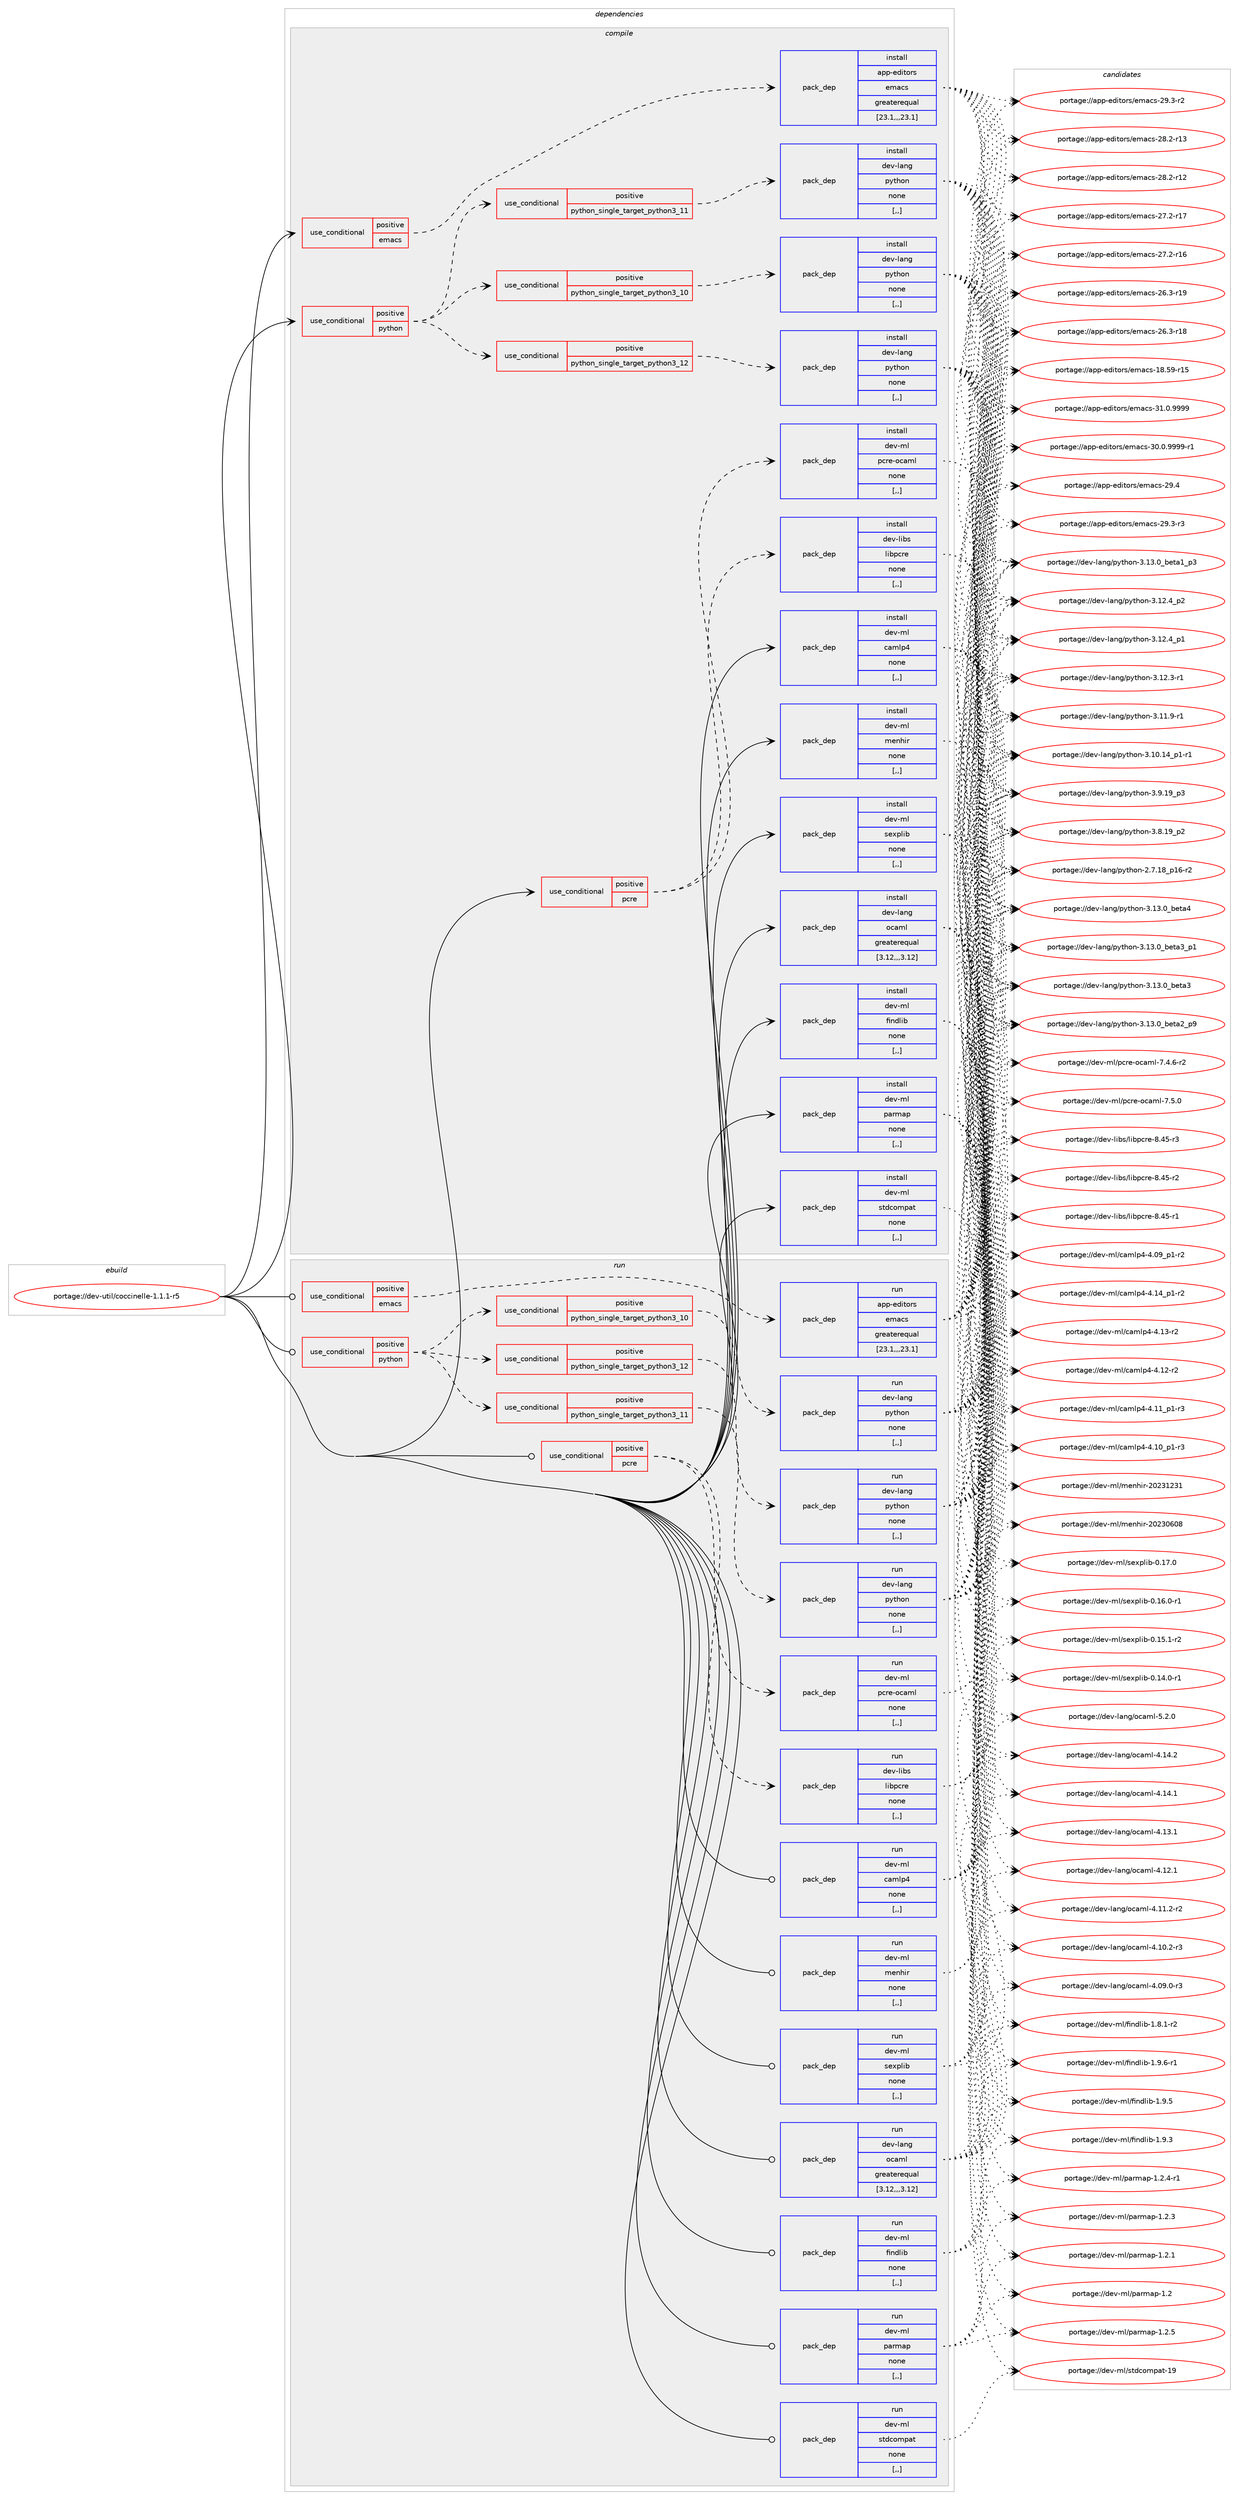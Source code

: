 digraph prolog {

# *************
# Graph options
# *************

newrank=true;
concentrate=true;
compound=true;
graph [rankdir=LR,fontname=Helvetica,fontsize=10,ranksep=1.5];#, ranksep=2.5, nodesep=0.2];
edge  [arrowhead=vee];
node  [fontname=Helvetica,fontsize=10];

# **********
# The ebuild
# **********

subgraph cluster_leftcol {
color=gray;
label=<<i>ebuild</i>>;
id [label="portage://dev-util/coccinelle-1.1.1-r5", color=red, width=4, href="../dev-util/coccinelle-1.1.1-r5.svg"];
}

# ****************
# The dependencies
# ****************

subgraph cluster_midcol {
color=gray;
label=<<i>dependencies</i>>;
subgraph cluster_compile {
fillcolor="#eeeeee";
style=filled;
label=<<i>compile</i>>;
subgraph cond59440 {
dependency211639 [label=<<TABLE BORDER="0" CELLBORDER="1" CELLSPACING="0" CELLPADDING="4"><TR><TD ROWSPAN="3" CELLPADDING="10">use_conditional</TD></TR><TR><TD>positive</TD></TR><TR><TD>emacs</TD></TR></TABLE>>, shape=none, color=red];
subgraph pack150800 {
dependency211640 [label=<<TABLE BORDER="0" CELLBORDER="1" CELLSPACING="0" CELLPADDING="4" WIDTH="220"><TR><TD ROWSPAN="6" CELLPADDING="30">pack_dep</TD></TR><TR><TD WIDTH="110">install</TD></TR><TR><TD>app-editors</TD></TR><TR><TD>emacs</TD></TR><TR><TD>greaterequal</TD></TR><TR><TD>[23.1,,,23.1]</TD></TR></TABLE>>, shape=none, color=blue];
}
dependency211639:e -> dependency211640:w [weight=20,style="dashed",arrowhead="vee"];
}
id:e -> dependency211639:w [weight=20,style="solid",arrowhead="vee"];
subgraph cond59441 {
dependency211641 [label=<<TABLE BORDER="0" CELLBORDER="1" CELLSPACING="0" CELLPADDING="4"><TR><TD ROWSPAN="3" CELLPADDING="10">use_conditional</TD></TR><TR><TD>positive</TD></TR><TR><TD>pcre</TD></TR></TABLE>>, shape=none, color=red];
subgraph pack150801 {
dependency211642 [label=<<TABLE BORDER="0" CELLBORDER="1" CELLSPACING="0" CELLPADDING="4" WIDTH="220"><TR><TD ROWSPAN="6" CELLPADDING="30">pack_dep</TD></TR><TR><TD WIDTH="110">install</TD></TR><TR><TD>dev-libs</TD></TR><TR><TD>libpcre</TD></TR><TR><TD>none</TD></TR><TR><TD>[,,]</TD></TR></TABLE>>, shape=none, color=blue];
}
dependency211641:e -> dependency211642:w [weight=20,style="dashed",arrowhead="vee"];
subgraph pack150802 {
dependency211643 [label=<<TABLE BORDER="0" CELLBORDER="1" CELLSPACING="0" CELLPADDING="4" WIDTH="220"><TR><TD ROWSPAN="6" CELLPADDING="30">pack_dep</TD></TR><TR><TD WIDTH="110">install</TD></TR><TR><TD>dev-ml</TD></TR><TR><TD>pcre-ocaml</TD></TR><TR><TD>none</TD></TR><TR><TD>[,,]</TD></TR></TABLE>>, shape=none, color=blue];
}
dependency211641:e -> dependency211643:w [weight=20,style="dashed",arrowhead="vee"];
}
id:e -> dependency211641:w [weight=20,style="solid",arrowhead="vee"];
subgraph cond59442 {
dependency211644 [label=<<TABLE BORDER="0" CELLBORDER="1" CELLSPACING="0" CELLPADDING="4"><TR><TD ROWSPAN="3" CELLPADDING="10">use_conditional</TD></TR><TR><TD>positive</TD></TR><TR><TD>python</TD></TR></TABLE>>, shape=none, color=red];
subgraph cond59443 {
dependency211645 [label=<<TABLE BORDER="0" CELLBORDER="1" CELLSPACING="0" CELLPADDING="4"><TR><TD ROWSPAN="3" CELLPADDING="10">use_conditional</TD></TR><TR><TD>positive</TD></TR><TR><TD>python_single_target_python3_10</TD></TR></TABLE>>, shape=none, color=red];
subgraph pack150803 {
dependency211646 [label=<<TABLE BORDER="0" CELLBORDER="1" CELLSPACING="0" CELLPADDING="4" WIDTH="220"><TR><TD ROWSPAN="6" CELLPADDING="30">pack_dep</TD></TR><TR><TD WIDTH="110">install</TD></TR><TR><TD>dev-lang</TD></TR><TR><TD>python</TD></TR><TR><TD>none</TD></TR><TR><TD>[,,]</TD></TR></TABLE>>, shape=none, color=blue];
}
dependency211645:e -> dependency211646:w [weight=20,style="dashed",arrowhead="vee"];
}
dependency211644:e -> dependency211645:w [weight=20,style="dashed",arrowhead="vee"];
subgraph cond59444 {
dependency211647 [label=<<TABLE BORDER="0" CELLBORDER="1" CELLSPACING="0" CELLPADDING="4"><TR><TD ROWSPAN="3" CELLPADDING="10">use_conditional</TD></TR><TR><TD>positive</TD></TR><TR><TD>python_single_target_python3_11</TD></TR></TABLE>>, shape=none, color=red];
subgraph pack150804 {
dependency211648 [label=<<TABLE BORDER="0" CELLBORDER="1" CELLSPACING="0" CELLPADDING="4" WIDTH="220"><TR><TD ROWSPAN="6" CELLPADDING="30">pack_dep</TD></TR><TR><TD WIDTH="110">install</TD></TR><TR><TD>dev-lang</TD></TR><TR><TD>python</TD></TR><TR><TD>none</TD></TR><TR><TD>[,,]</TD></TR></TABLE>>, shape=none, color=blue];
}
dependency211647:e -> dependency211648:w [weight=20,style="dashed",arrowhead="vee"];
}
dependency211644:e -> dependency211647:w [weight=20,style="dashed",arrowhead="vee"];
subgraph cond59445 {
dependency211649 [label=<<TABLE BORDER="0" CELLBORDER="1" CELLSPACING="0" CELLPADDING="4"><TR><TD ROWSPAN="3" CELLPADDING="10">use_conditional</TD></TR><TR><TD>positive</TD></TR><TR><TD>python_single_target_python3_12</TD></TR></TABLE>>, shape=none, color=red];
subgraph pack150805 {
dependency211650 [label=<<TABLE BORDER="0" CELLBORDER="1" CELLSPACING="0" CELLPADDING="4" WIDTH="220"><TR><TD ROWSPAN="6" CELLPADDING="30">pack_dep</TD></TR><TR><TD WIDTH="110">install</TD></TR><TR><TD>dev-lang</TD></TR><TR><TD>python</TD></TR><TR><TD>none</TD></TR><TR><TD>[,,]</TD></TR></TABLE>>, shape=none, color=blue];
}
dependency211649:e -> dependency211650:w [weight=20,style="dashed",arrowhead="vee"];
}
dependency211644:e -> dependency211649:w [weight=20,style="dashed",arrowhead="vee"];
}
id:e -> dependency211644:w [weight=20,style="solid",arrowhead="vee"];
subgraph pack150806 {
dependency211651 [label=<<TABLE BORDER="0" CELLBORDER="1" CELLSPACING="0" CELLPADDING="4" WIDTH="220"><TR><TD ROWSPAN="6" CELLPADDING="30">pack_dep</TD></TR><TR><TD WIDTH="110">install</TD></TR><TR><TD>dev-lang</TD></TR><TR><TD>ocaml</TD></TR><TR><TD>greaterequal</TD></TR><TR><TD>[3.12,,,3.12]</TD></TR></TABLE>>, shape=none, color=blue];
}
id:e -> dependency211651:w [weight=20,style="solid",arrowhead="vee"];
subgraph pack150807 {
dependency211652 [label=<<TABLE BORDER="0" CELLBORDER="1" CELLSPACING="0" CELLPADDING="4" WIDTH="220"><TR><TD ROWSPAN="6" CELLPADDING="30">pack_dep</TD></TR><TR><TD WIDTH="110">install</TD></TR><TR><TD>dev-ml</TD></TR><TR><TD>camlp4</TD></TR><TR><TD>none</TD></TR><TR><TD>[,,]</TD></TR></TABLE>>, shape=none, color=blue];
}
id:e -> dependency211652:w [weight=20,style="solid",arrowhead="vee"];
subgraph pack150808 {
dependency211653 [label=<<TABLE BORDER="0" CELLBORDER="1" CELLSPACING="0" CELLPADDING="4" WIDTH="220"><TR><TD ROWSPAN="6" CELLPADDING="30">pack_dep</TD></TR><TR><TD WIDTH="110">install</TD></TR><TR><TD>dev-ml</TD></TR><TR><TD>findlib</TD></TR><TR><TD>none</TD></TR><TR><TD>[,,]</TD></TR></TABLE>>, shape=none, color=blue];
}
id:e -> dependency211653:w [weight=20,style="solid",arrowhead="vee"];
subgraph pack150809 {
dependency211654 [label=<<TABLE BORDER="0" CELLBORDER="1" CELLSPACING="0" CELLPADDING="4" WIDTH="220"><TR><TD ROWSPAN="6" CELLPADDING="30">pack_dep</TD></TR><TR><TD WIDTH="110">install</TD></TR><TR><TD>dev-ml</TD></TR><TR><TD>menhir</TD></TR><TR><TD>none</TD></TR><TR><TD>[,,]</TD></TR></TABLE>>, shape=none, color=blue];
}
id:e -> dependency211654:w [weight=20,style="solid",arrowhead="vee"];
subgraph pack150810 {
dependency211655 [label=<<TABLE BORDER="0" CELLBORDER="1" CELLSPACING="0" CELLPADDING="4" WIDTH="220"><TR><TD ROWSPAN="6" CELLPADDING="30">pack_dep</TD></TR><TR><TD WIDTH="110">install</TD></TR><TR><TD>dev-ml</TD></TR><TR><TD>parmap</TD></TR><TR><TD>none</TD></TR><TR><TD>[,,]</TD></TR></TABLE>>, shape=none, color=blue];
}
id:e -> dependency211655:w [weight=20,style="solid",arrowhead="vee"];
subgraph pack150811 {
dependency211656 [label=<<TABLE BORDER="0" CELLBORDER="1" CELLSPACING="0" CELLPADDING="4" WIDTH="220"><TR><TD ROWSPAN="6" CELLPADDING="30">pack_dep</TD></TR><TR><TD WIDTH="110">install</TD></TR><TR><TD>dev-ml</TD></TR><TR><TD>sexplib</TD></TR><TR><TD>none</TD></TR><TR><TD>[,,]</TD></TR></TABLE>>, shape=none, color=blue];
}
id:e -> dependency211656:w [weight=20,style="solid",arrowhead="vee"];
subgraph pack150812 {
dependency211657 [label=<<TABLE BORDER="0" CELLBORDER="1" CELLSPACING="0" CELLPADDING="4" WIDTH="220"><TR><TD ROWSPAN="6" CELLPADDING="30">pack_dep</TD></TR><TR><TD WIDTH="110">install</TD></TR><TR><TD>dev-ml</TD></TR><TR><TD>stdcompat</TD></TR><TR><TD>none</TD></TR><TR><TD>[,,]</TD></TR></TABLE>>, shape=none, color=blue];
}
id:e -> dependency211657:w [weight=20,style="solid",arrowhead="vee"];
}
subgraph cluster_compileandrun {
fillcolor="#eeeeee";
style=filled;
label=<<i>compile and run</i>>;
}
subgraph cluster_run {
fillcolor="#eeeeee";
style=filled;
label=<<i>run</i>>;
subgraph cond59446 {
dependency211658 [label=<<TABLE BORDER="0" CELLBORDER="1" CELLSPACING="0" CELLPADDING="4"><TR><TD ROWSPAN="3" CELLPADDING="10">use_conditional</TD></TR><TR><TD>positive</TD></TR><TR><TD>emacs</TD></TR></TABLE>>, shape=none, color=red];
subgraph pack150813 {
dependency211659 [label=<<TABLE BORDER="0" CELLBORDER="1" CELLSPACING="0" CELLPADDING="4" WIDTH="220"><TR><TD ROWSPAN="6" CELLPADDING="30">pack_dep</TD></TR><TR><TD WIDTH="110">run</TD></TR><TR><TD>app-editors</TD></TR><TR><TD>emacs</TD></TR><TR><TD>greaterequal</TD></TR><TR><TD>[23.1,,,23.1]</TD></TR></TABLE>>, shape=none, color=blue];
}
dependency211658:e -> dependency211659:w [weight=20,style="dashed",arrowhead="vee"];
}
id:e -> dependency211658:w [weight=20,style="solid",arrowhead="odot"];
subgraph cond59447 {
dependency211660 [label=<<TABLE BORDER="0" CELLBORDER="1" CELLSPACING="0" CELLPADDING="4"><TR><TD ROWSPAN="3" CELLPADDING="10">use_conditional</TD></TR><TR><TD>positive</TD></TR><TR><TD>pcre</TD></TR></TABLE>>, shape=none, color=red];
subgraph pack150814 {
dependency211661 [label=<<TABLE BORDER="0" CELLBORDER="1" CELLSPACING="0" CELLPADDING="4" WIDTH="220"><TR><TD ROWSPAN="6" CELLPADDING="30">pack_dep</TD></TR><TR><TD WIDTH="110">run</TD></TR><TR><TD>dev-libs</TD></TR><TR><TD>libpcre</TD></TR><TR><TD>none</TD></TR><TR><TD>[,,]</TD></TR></TABLE>>, shape=none, color=blue];
}
dependency211660:e -> dependency211661:w [weight=20,style="dashed",arrowhead="vee"];
subgraph pack150815 {
dependency211662 [label=<<TABLE BORDER="0" CELLBORDER="1" CELLSPACING="0" CELLPADDING="4" WIDTH="220"><TR><TD ROWSPAN="6" CELLPADDING="30">pack_dep</TD></TR><TR><TD WIDTH="110">run</TD></TR><TR><TD>dev-ml</TD></TR><TR><TD>pcre-ocaml</TD></TR><TR><TD>none</TD></TR><TR><TD>[,,]</TD></TR></TABLE>>, shape=none, color=blue];
}
dependency211660:e -> dependency211662:w [weight=20,style="dashed",arrowhead="vee"];
}
id:e -> dependency211660:w [weight=20,style="solid",arrowhead="odot"];
subgraph cond59448 {
dependency211663 [label=<<TABLE BORDER="0" CELLBORDER="1" CELLSPACING="0" CELLPADDING="4"><TR><TD ROWSPAN="3" CELLPADDING="10">use_conditional</TD></TR><TR><TD>positive</TD></TR><TR><TD>python</TD></TR></TABLE>>, shape=none, color=red];
subgraph cond59449 {
dependency211664 [label=<<TABLE BORDER="0" CELLBORDER="1" CELLSPACING="0" CELLPADDING="4"><TR><TD ROWSPAN="3" CELLPADDING="10">use_conditional</TD></TR><TR><TD>positive</TD></TR><TR><TD>python_single_target_python3_10</TD></TR></TABLE>>, shape=none, color=red];
subgraph pack150816 {
dependency211665 [label=<<TABLE BORDER="0" CELLBORDER="1" CELLSPACING="0" CELLPADDING="4" WIDTH="220"><TR><TD ROWSPAN="6" CELLPADDING="30">pack_dep</TD></TR><TR><TD WIDTH="110">run</TD></TR><TR><TD>dev-lang</TD></TR><TR><TD>python</TD></TR><TR><TD>none</TD></TR><TR><TD>[,,]</TD></TR></TABLE>>, shape=none, color=blue];
}
dependency211664:e -> dependency211665:w [weight=20,style="dashed",arrowhead="vee"];
}
dependency211663:e -> dependency211664:w [weight=20,style="dashed",arrowhead="vee"];
subgraph cond59450 {
dependency211666 [label=<<TABLE BORDER="0" CELLBORDER="1" CELLSPACING="0" CELLPADDING="4"><TR><TD ROWSPAN="3" CELLPADDING="10">use_conditional</TD></TR><TR><TD>positive</TD></TR><TR><TD>python_single_target_python3_11</TD></TR></TABLE>>, shape=none, color=red];
subgraph pack150817 {
dependency211667 [label=<<TABLE BORDER="0" CELLBORDER="1" CELLSPACING="0" CELLPADDING="4" WIDTH="220"><TR><TD ROWSPAN="6" CELLPADDING="30">pack_dep</TD></TR><TR><TD WIDTH="110">run</TD></TR><TR><TD>dev-lang</TD></TR><TR><TD>python</TD></TR><TR><TD>none</TD></TR><TR><TD>[,,]</TD></TR></TABLE>>, shape=none, color=blue];
}
dependency211666:e -> dependency211667:w [weight=20,style="dashed",arrowhead="vee"];
}
dependency211663:e -> dependency211666:w [weight=20,style="dashed",arrowhead="vee"];
subgraph cond59451 {
dependency211668 [label=<<TABLE BORDER="0" CELLBORDER="1" CELLSPACING="0" CELLPADDING="4"><TR><TD ROWSPAN="3" CELLPADDING="10">use_conditional</TD></TR><TR><TD>positive</TD></TR><TR><TD>python_single_target_python3_12</TD></TR></TABLE>>, shape=none, color=red];
subgraph pack150818 {
dependency211669 [label=<<TABLE BORDER="0" CELLBORDER="1" CELLSPACING="0" CELLPADDING="4" WIDTH="220"><TR><TD ROWSPAN="6" CELLPADDING="30">pack_dep</TD></TR><TR><TD WIDTH="110">run</TD></TR><TR><TD>dev-lang</TD></TR><TR><TD>python</TD></TR><TR><TD>none</TD></TR><TR><TD>[,,]</TD></TR></TABLE>>, shape=none, color=blue];
}
dependency211668:e -> dependency211669:w [weight=20,style="dashed",arrowhead="vee"];
}
dependency211663:e -> dependency211668:w [weight=20,style="dashed",arrowhead="vee"];
}
id:e -> dependency211663:w [weight=20,style="solid",arrowhead="odot"];
subgraph pack150819 {
dependency211670 [label=<<TABLE BORDER="0" CELLBORDER="1" CELLSPACING="0" CELLPADDING="4" WIDTH="220"><TR><TD ROWSPAN="6" CELLPADDING="30">pack_dep</TD></TR><TR><TD WIDTH="110">run</TD></TR><TR><TD>dev-lang</TD></TR><TR><TD>ocaml</TD></TR><TR><TD>greaterequal</TD></TR><TR><TD>[3.12,,,3.12]</TD></TR></TABLE>>, shape=none, color=blue];
}
id:e -> dependency211670:w [weight=20,style="solid",arrowhead="odot"];
subgraph pack150820 {
dependency211671 [label=<<TABLE BORDER="0" CELLBORDER="1" CELLSPACING="0" CELLPADDING="4" WIDTH="220"><TR><TD ROWSPAN="6" CELLPADDING="30">pack_dep</TD></TR><TR><TD WIDTH="110">run</TD></TR><TR><TD>dev-ml</TD></TR><TR><TD>camlp4</TD></TR><TR><TD>none</TD></TR><TR><TD>[,,]</TD></TR></TABLE>>, shape=none, color=blue];
}
id:e -> dependency211671:w [weight=20,style="solid",arrowhead="odot"];
subgraph pack150821 {
dependency211672 [label=<<TABLE BORDER="0" CELLBORDER="1" CELLSPACING="0" CELLPADDING="4" WIDTH="220"><TR><TD ROWSPAN="6" CELLPADDING="30">pack_dep</TD></TR><TR><TD WIDTH="110">run</TD></TR><TR><TD>dev-ml</TD></TR><TR><TD>findlib</TD></TR><TR><TD>none</TD></TR><TR><TD>[,,]</TD></TR></TABLE>>, shape=none, color=blue];
}
id:e -> dependency211672:w [weight=20,style="solid",arrowhead="odot"];
subgraph pack150822 {
dependency211673 [label=<<TABLE BORDER="0" CELLBORDER="1" CELLSPACING="0" CELLPADDING="4" WIDTH="220"><TR><TD ROWSPAN="6" CELLPADDING="30">pack_dep</TD></TR><TR><TD WIDTH="110">run</TD></TR><TR><TD>dev-ml</TD></TR><TR><TD>menhir</TD></TR><TR><TD>none</TD></TR><TR><TD>[,,]</TD></TR></TABLE>>, shape=none, color=blue];
}
id:e -> dependency211673:w [weight=20,style="solid",arrowhead="odot"];
subgraph pack150823 {
dependency211674 [label=<<TABLE BORDER="0" CELLBORDER="1" CELLSPACING="0" CELLPADDING="4" WIDTH="220"><TR><TD ROWSPAN="6" CELLPADDING="30">pack_dep</TD></TR><TR><TD WIDTH="110">run</TD></TR><TR><TD>dev-ml</TD></TR><TR><TD>parmap</TD></TR><TR><TD>none</TD></TR><TR><TD>[,,]</TD></TR></TABLE>>, shape=none, color=blue];
}
id:e -> dependency211674:w [weight=20,style="solid",arrowhead="odot"];
subgraph pack150824 {
dependency211675 [label=<<TABLE BORDER="0" CELLBORDER="1" CELLSPACING="0" CELLPADDING="4" WIDTH="220"><TR><TD ROWSPAN="6" CELLPADDING="30">pack_dep</TD></TR><TR><TD WIDTH="110">run</TD></TR><TR><TD>dev-ml</TD></TR><TR><TD>sexplib</TD></TR><TR><TD>none</TD></TR><TR><TD>[,,]</TD></TR></TABLE>>, shape=none, color=blue];
}
id:e -> dependency211675:w [weight=20,style="solid",arrowhead="odot"];
subgraph pack150825 {
dependency211676 [label=<<TABLE BORDER="0" CELLBORDER="1" CELLSPACING="0" CELLPADDING="4" WIDTH="220"><TR><TD ROWSPAN="6" CELLPADDING="30">pack_dep</TD></TR><TR><TD WIDTH="110">run</TD></TR><TR><TD>dev-ml</TD></TR><TR><TD>stdcompat</TD></TR><TR><TD>none</TD></TR><TR><TD>[,,]</TD></TR></TABLE>>, shape=none, color=blue];
}
id:e -> dependency211676:w [weight=20,style="solid",arrowhead="odot"];
}
}

# **************
# The candidates
# **************

subgraph cluster_choices {
rank=same;
color=gray;
label=<<i>candidates</i>>;

subgraph choice150800 {
color=black;
nodesep=1;
choice971121124510110010511611111411547101109979911545514946484657575757 [label="portage://app-editors/emacs-31.0.9999", color=red, width=4,href="../app-editors/emacs-31.0.9999.svg"];
choice9711211245101100105116111114115471011099799115455148464846575757574511449 [label="portage://app-editors/emacs-30.0.9999-r1", color=red, width=4,href="../app-editors/emacs-30.0.9999-r1.svg"];
choice97112112451011001051161111141154710110997991154550574652 [label="portage://app-editors/emacs-29.4", color=red, width=4,href="../app-editors/emacs-29.4.svg"];
choice971121124510110010511611111411547101109979911545505746514511451 [label="portage://app-editors/emacs-29.3-r3", color=red, width=4,href="../app-editors/emacs-29.3-r3.svg"];
choice971121124510110010511611111411547101109979911545505746514511450 [label="portage://app-editors/emacs-29.3-r2", color=red, width=4,href="../app-editors/emacs-29.3-r2.svg"];
choice97112112451011001051161111141154710110997991154550564650451144951 [label="portage://app-editors/emacs-28.2-r13", color=red, width=4,href="../app-editors/emacs-28.2-r13.svg"];
choice97112112451011001051161111141154710110997991154550564650451144950 [label="portage://app-editors/emacs-28.2-r12", color=red, width=4,href="../app-editors/emacs-28.2-r12.svg"];
choice97112112451011001051161111141154710110997991154550554650451144955 [label="portage://app-editors/emacs-27.2-r17", color=red, width=4,href="../app-editors/emacs-27.2-r17.svg"];
choice97112112451011001051161111141154710110997991154550554650451144954 [label="portage://app-editors/emacs-27.2-r16", color=red, width=4,href="../app-editors/emacs-27.2-r16.svg"];
choice97112112451011001051161111141154710110997991154550544651451144957 [label="portage://app-editors/emacs-26.3-r19", color=red, width=4,href="../app-editors/emacs-26.3-r19.svg"];
choice97112112451011001051161111141154710110997991154550544651451144956 [label="portage://app-editors/emacs-26.3-r18", color=red, width=4,href="../app-editors/emacs-26.3-r18.svg"];
choice9711211245101100105116111114115471011099799115454956465357451144953 [label="portage://app-editors/emacs-18.59-r15", color=red, width=4,href="../app-editors/emacs-18.59-r15.svg"];
dependency211640:e -> choice971121124510110010511611111411547101109979911545514946484657575757:w [style=dotted,weight="100"];
dependency211640:e -> choice9711211245101100105116111114115471011099799115455148464846575757574511449:w [style=dotted,weight="100"];
dependency211640:e -> choice97112112451011001051161111141154710110997991154550574652:w [style=dotted,weight="100"];
dependency211640:e -> choice971121124510110010511611111411547101109979911545505746514511451:w [style=dotted,weight="100"];
dependency211640:e -> choice971121124510110010511611111411547101109979911545505746514511450:w [style=dotted,weight="100"];
dependency211640:e -> choice97112112451011001051161111141154710110997991154550564650451144951:w [style=dotted,weight="100"];
dependency211640:e -> choice97112112451011001051161111141154710110997991154550564650451144950:w [style=dotted,weight="100"];
dependency211640:e -> choice97112112451011001051161111141154710110997991154550554650451144955:w [style=dotted,weight="100"];
dependency211640:e -> choice97112112451011001051161111141154710110997991154550554650451144954:w [style=dotted,weight="100"];
dependency211640:e -> choice97112112451011001051161111141154710110997991154550544651451144957:w [style=dotted,weight="100"];
dependency211640:e -> choice97112112451011001051161111141154710110997991154550544651451144956:w [style=dotted,weight="100"];
dependency211640:e -> choice9711211245101100105116111114115471011099799115454956465357451144953:w [style=dotted,weight="100"];
}
subgraph choice150801 {
color=black;
nodesep=1;
choice100101118451081059811547108105981129911410145564652534511451 [label="portage://dev-libs/libpcre-8.45-r3", color=red, width=4,href="../dev-libs/libpcre-8.45-r3.svg"];
choice100101118451081059811547108105981129911410145564652534511450 [label="portage://dev-libs/libpcre-8.45-r2", color=red, width=4,href="../dev-libs/libpcre-8.45-r2.svg"];
choice100101118451081059811547108105981129911410145564652534511449 [label="portage://dev-libs/libpcre-8.45-r1", color=red, width=4,href="../dev-libs/libpcre-8.45-r1.svg"];
dependency211642:e -> choice100101118451081059811547108105981129911410145564652534511451:w [style=dotted,weight="100"];
dependency211642:e -> choice100101118451081059811547108105981129911410145564652534511450:w [style=dotted,weight="100"];
dependency211642:e -> choice100101118451081059811547108105981129911410145564652534511449:w [style=dotted,weight="100"];
}
subgraph choice150802 {
color=black;
nodesep=1;
choice100101118451091084711299114101451119997109108455546534648 [label="portage://dev-ml/pcre-ocaml-7.5.0", color=red, width=4,href="../dev-ml/pcre-ocaml-7.5.0.svg"];
choice1001011184510910847112991141014511199971091084555465246544511450 [label="portage://dev-ml/pcre-ocaml-7.4.6-r2", color=red, width=4,href="../dev-ml/pcre-ocaml-7.4.6-r2.svg"];
dependency211643:e -> choice100101118451091084711299114101451119997109108455546534648:w [style=dotted,weight="100"];
dependency211643:e -> choice1001011184510910847112991141014511199971091084555465246544511450:w [style=dotted,weight="100"];
}
subgraph choice150803 {
color=black;
nodesep=1;
choice1001011184510897110103471121211161041111104551464951464895981011169752 [label="portage://dev-lang/python-3.13.0_beta4", color=red, width=4,href="../dev-lang/python-3.13.0_beta4.svg"];
choice10010111845108971101034711212111610411111045514649514648959810111697519511249 [label="portage://dev-lang/python-3.13.0_beta3_p1", color=red, width=4,href="../dev-lang/python-3.13.0_beta3_p1.svg"];
choice1001011184510897110103471121211161041111104551464951464895981011169751 [label="portage://dev-lang/python-3.13.0_beta3", color=red, width=4,href="../dev-lang/python-3.13.0_beta3.svg"];
choice10010111845108971101034711212111610411111045514649514648959810111697509511257 [label="portage://dev-lang/python-3.13.0_beta2_p9", color=red, width=4,href="../dev-lang/python-3.13.0_beta2_p9.svg"];
choice10010111845108971101034711212111610411111045514649514648959810111697499511251 [label="portage://dev-lang/python-3.13.0_beta1_p3", color=red, width=4,href="../dev-lang/python-3.13.0_beta1_p3.svg"];
choice100101118451089711010347112121116104111110455146495046529511250 [label="portage://dev-lang/python-3.12.4_p2", color=red, width=4,href="../dev-lang/python-3.12.4_p2.svg"];
choice100101118451089711010347112121116104111110455146495046529511249 [label="portage://dev-lang/python-3.12.4_p1", color=red, width=4,href="../dev-lang/python-3.12.4_p1.svg"];
choice100101118451089711010347112121116104111110455146495046514511449 [label="portage://dev-lang/python-3.12.3-r1", color=red, width=4,href="../dev-lang/python-3.12.3-r1.svg"];
choice100101118451089711010347112121116104111110455146494946574511449 [label="portage://dev-lang/python-3.11.9-r1", color=red, width=4,href="../dev-lang/python-3.11.9-r1.svg"];
choice100101118451089711010347112121116104111110455146494846495295112494511449 [label="portage://dev-lang/python-3.10.14_p1-r1", color=red, width=4,href="../dev-lang/python-3.10.14_p1-r1.svg"];
choice100101118451089711010347112121116104111110455146574649579511251 [label="portage://dev-lang/python-3.9.19_p3", color=red, width=4,href="../dev-lang/python-3.9.19_p3.svg"];
choice100101118451089711010347112121116104111110455146564649579511250 [label="portage://dev-lang/python-3.8.19_p2", color=red, width=4,href="../dev-lang/python-3.8.19_p2.svg"];
choice100101118451089711010347112121116104111110455046554649569511249544511450 [label="portage://dev-lang/python-2.7.18_p16-r2", color=red, width=4,href="../dev-lang/python-2.7.18_p16-r2.svg"];
dependency211646:e -> choice1001011184510897110103471121211161041111104551464951464895981011169752:w [style=dotted,weight="100"];
dependency211646:e -> choice10010111845108971101034711212111610411111045514649514648959810111697519511249:w [style=dotted,weight="100"];
dependency211646:e -> choice1001011184510897110103471121211161041111104551464951464895981011169751:w [style=dotted,weight="100"];
dependency211646:e -> choice10010111845108971101034711212111610411111045514649514648959810111697509511257:w [style=dotted,weight="100"];
dependency211646:e -> choice10010111845108971101034711212111610411111045514649514648959810111697499511251:w [style=dotted,weight="100"];
dependency211646:e -> choice100101118451089711010347112121116104111110455146495046529511250:w [style=dotted,weight="100"];
dependency211646:e -> choice100101118451089711010347112121116104111110455146495046529511249:w [style=dotted,weight="100"];
dependency211646:e -> choice100101118451089711010347112121116104111110455146495046514511449:w [style=dotted,weight="100"];
dependency211646:e -> choice100101118451089711010347112121116104111110455146494946574511449:w [style=dotted,weight="100"];
dependency211646:e -> choice100101118451089711010347112121116104111110455146494846495295112494511449:w [style=dotted,weight="100"];
dependency211646:e -> choice100101118451089711010347112121116104111110455146574649579511251:w [style=dotted,weight="100"];
dependency211646:e -> choice100101118451089711010347112121116104111110455146564649579511250:w [style=dotted,weight="100"];
dependency211646:e -> choice100101118451089711010347112121116104111110455046554649569511249544511450:w [style=dotted,weight="100"];
}
subgraph choice150804 {
color=black;
nodesep=1;
choice1001011184510897110103471121211161041111104551464951464895981011169752 [label="portage://dev-lang/python-3.13.0_beta4", color=red, width=4,href="../dev-lang/python-3.13.0_beta4.svg"];
choice10010111845108971101034711212111610411111045514649514648959810111697519511249 [label="portage://dev-lang/python-3.13.0_beta3_p1", color=red, width=4,href="../dev-lang/python-3.13.0_beta3_p1.svg"];
choice1001011184510897110103471121211161041111104551464951464895981011169751 [label="portage://dev-lang/python-3.13.0_beta3", color=red, width=4,href="../dev-lang/python-3.13.0_beta3.svg"];
choice10010111845108971101034711212111610411111045514649514648959810111697509511257 [label="portage://dev-lang/python-3.13.0_beta2_p9", color=red, width=4,href="../dev-lang/python-3.13.0_beta2_p9.svg"];
choice10010111845108971101034711212111610411111045514649514648959810111697499511251 [label="portage://dev-lang/python-3.13.0_beta1_p3", color=red, width=4,href="../dev-lang/python-3.13.0_beta1_p3.svg"];
choice100101118451089711010347112121116104111110455146495046529511250 [label="portage://dev-lang/python-3.12.4_p2", color=red, width=4,href="../dev-lang/python-3.12.4_p2.svg"];
choice100101118451089711010347112121116104111110455146495046529511249 [label="portage://dev-lang/python-3.12.4_p1", color=red, width=4,href="../dev-lang/python-3.12.4_p1.svg"];
choice100101118451089711010347112121116104111110455146495046514511449 [label="portage://dev-lang/python-3.12.3-r1", color=red, width=4,href="../dev-lang/python-3.12.3-r1.svg"];
choice100101118451089711010347112121116104111110455146494946574511449 [label="portage://dev-lang/python-3.11.9-r1", color=red, width=4,href="../dev-lang/python-3.11.9-r1.svg"];
choice100101118451089711010347112121116104111110455146494846495295112494511449 [label="portage://dev-lang/python-3.10.14_p1-r1", color=red, width=4,href="../dev-lang/python-3.10.14_p1-r1.svg"];
choice100101118451089711010347112121116104111110455146574649579511251 [label="portage://dev-lang/python-3.9.19_p3", color=red, width=4,href="../dev-lang/python-3.9.19_p3.svg"];
choice100101118451089711010347112121116104111110455146564649579511250 [label="portage://dev-lang/python-3.8.19_p2", color=red, width=4,href="../dev-lang/python-3.8.19_p2.svg"];
choice100101118451089711010347112121116104111110455046554649569511249544511450 [label="portage://dev-lang/python-2.7.18_p16-r2", color=red, width=4,href="../dev-lang/python-2.7.18_p16-r2.svg"];
dependency211648:e -> choice1001011184510897110103471121211161041111104551464951464895981011169752:w [style=dotted,weight="100"];
dependency211648:e -> choice10010111845108971101034711212111610411111045514649514648959810111697519511249:w [style=dotted,weight="100"];
dependency211648:e -> choice1001011184510897110103471121211161041111104551464951464895981011169751:w [style=dotted,weight="100"];
dependency211648:e -> choice10010111845108971101034711212111610411111045514649514648959810111697509511257:w [style=dotted,weight="100"];
dependency211648:e -> choice10010111845108971101034711212111610411111045514649514648959810111697499511251:w [style=dotted,weight="100"];
dependency211648:e -> choice100101118451089711010347112121116104111110455146495046529511250:w [style=dotted,weight="100"];
dependency211648:e -> choice100101118451089711010347112121116104111110455146495046529511249:w [style=dotted,weight="100"];
dependency211648:e -> choice100101118451089711010347112121116104111110455146495046514511449:w [style=dotted,weight="100"];
dependency211648:e -> choice100101118451089711010347112121116104111110455146494946574511449:w [style=dotted,weight="100"];
dependency211648:e -> choice100101118451089711010347112121116104111110455146494846495295112494511449:w [style=dotted,weight="100"];
dependency211648:e -> choice100101118451089711010347112121116104111110455146574649579511251:w [style=dotted,weight="100"];
dependency211648:e -> choice100101118451089711010347112121116104111110455146564649579511250:w [style=dotted,weight="100"];
dependency211648:e -> choice100101118451089711010347112121116104111110455046554649569511249544511450:w [style=dotted,weight="100"];
}
subgraph choice150805 {
color=black;
nodesep=1;
choice1001011184510897110103471121211161041111104551464951464895981011169752 [label="portage://dev-lang/python-3.13.0_beta4", color=red, width=4,href="../dev-lang/python-3.13.0_beta4.svg"];
choice10010111845108971101034711212111610411111045514649514648959810111697519511249 [label="portage://dev-lang/python-3.13.0_beta3_p1", color=red, width=4,href="../dev-lang/python-3.13.0_beta3_p1.svg"];
choice1001011184510897110103471121211161041111104551464951464895981011169751 [label="portage://dev-lang/python-3.13.0_beta3", color=red, width=4,href="../dev-lang/python-3.13.0_beta3.svg"];
choice10010111845108971101034711212111610411111045514649514648959810111697509511257 [label="portage://dev-lang/python-3.13.0_beta2_p9", color=red, width=4,href="../dev-lang/python-3.13.0_beta2_p9.svg"];
choice10010111845108971101034711212111610411111045514649514648959810111697499511251 [label="portage://dev-lang/python-3.13.0_beta1_p3", color=red, width=4,href="../dev-lang/python-3.13.0_beta1_p3.svg"];
choice100101118451089711010347112121116104111110455146495046529511250 [label="portage://dev-lang/python-3.12.4_p2", color=red, width=4,href="../dev-lang/python-3.12.4_p2.svg"];
choice100101118451089711010347112121116104111110455146495046529511249 [label="portage://dev-lang/python-3.12.4_p1", color=red, width=4,href="../dev-lang/python-3.12.4_p1.svg"];
choice100101118451089711010347112121116104111110455146495046514511449 [label="portage://dev-lang/python-3.12.3-r1", color=red, width=4,href="../dev-lang/python-3.12.3-r1.svg"];
choice100101118451089711010347112121116104111110455146494946574511449 [label="portage://dev-lang/python-3.11.9-r1", color=red, width=4,href="../dev-lang/python-3.11.9-r1.svg"];
choice100101118451089711010347112121116104111110455146494846495295112494511449 [label="portage://dev-lang/python-3.10.14_p1-r1", color=red, width=4,href="../dev-lang/python-3.10.14_p1-r1.svg"];
choice100101118451089711010347112121116104111110455146574649579511251 [label="portage://dev-lang/python-3.9.19_p3", color=red, width=4,href="../dev-lang/python-3.9.19_p3.svg"];
choice100101118451089711010347112121116104111110455146564649579511250 [label="portage://dev-lang/python-3.8.19_p2", color=red, width=4,href="../dev-lang/python-3.8.19_p2.svg"];
choice100101118451089711010347112121116104111110455046554649569511249544511450 [label="portage://dev-lang/python-2.7.18_p16-r2", color=red, width=4,href="../dev-lang/python-2.7.18_p16-r2.svg"];
dependency211650:e -> choice1001011184510897110103471121211161041111104551464951464895981011169752:w [style=dotted,weight="100"];
dependency211650:e -> choice10010111845108971101034711212111610411111045514649514648959810111697519511249:w [style=dotted,weight="100"];
dependency211650:e -> choice1001011184510897110103471121211161041111104551464951464895981011169751:w [style=dotted,weight="100"];
dependency211650:e -> choice10010111845108971101034711212111610411111045514649514648959810111697509511257:w [style=dotted,weight="100"];
dependency211650:e -> choice10010111845108971101034711212111610411111045514649514648959810111697499511251:w [style=dotted,weight="100"];
dependency211650:e -> choice100101118451089711010347112121116104111110455146495046529511250:w [style=dotted,weight="100"];
dependency211650:e -> choice100101118451089711010347112121116104111110455146495046529511249:w [style=dotted,weight="100"];
dependency211650:e -> choice100101118451089711010347112121116104111110455146495046514511449:w [style=dotted,weight="100"];
dependency211650:e -> choice100101118451089711010347112121116104111110455146494946574511449:w [style=dotted,weight="100"];
dependency211650:e -> choice100101118451089711010347112121116104111110455146494846495295112494511449:w [style=dotted,weight="100"];
dependency211650:e -> choice100101118451089711010347112121116104111110455146574649579511251:w [style=dotted,weight="100"];
dependency211650:e -> choice100101118451089711010347112121116104111110455146564649579511250:w [style=dotted,weight="100"];
dependency211650:e -> choice100101118451089711010347112121116104111110455046554649569511249544511450:w [style=dotted,weight="100"];
}
subgraph choice150806 {
color=black;
nodesep=1;
choice1001011184510897110103471119997109108455346504648 [label="portage://dev-lang/ocaml-5.2.0", color=red, width=4,href="../dev-lang/ocaml-5.2.0.svg"];
choice100101118451089711010347111999710910845524649524650 [label="portage://dev-lang/ocaml-4.14.2", color=red, width=4,href="../dev-lang/ocaml-4.14.2.svg"];
choice100101118451089711010347111999710910845524649524649 [label="portage://dev-lang/ocaml-4.14.1", color=red, width=4,href="../dev-lang/ocaml-4.14.1.svg"];
choice100101118451089711010347111999710910845524649514649 [label="portage://dev-lang/ocaml-4.13.1", color=red, width=4,href="../dev-lang/ocaml-4.13.1.svg"];
choice100101118451089711010347111999710910845524649504649 [label="portage://dev-lang/ocaml-4.12.1", color=red, width=4,href="../dev-lang/ocaml-4.12.1.svg"];
choice1001011184510897110103471119997109108455246494946504511450 [label="portage://dev-lang/ocaml-4.11.2-r2", color=red, width=4,href="../dev-lang/ocaml-4.11.2-r2.svg"];
choice1001011184510897110103471119997109108455246494846504511451 [label="portage://dev-lang/ocaml-4.10.2-r3", color=red, width=4,href="../dev-lang/ocaml-4.10.2-r3.svg"];
choice1001011184510897110103471119997109108455246485746484511451 [label="portage://dev-lang/ocaml-4.09.0-r3", color=red, width=4,href="../dev-lang/ocaml-4.09.0-r3.svg"];
dependency211651:e -> choice1001011184510897110103471119997109108455346504648:w [style=dotted,weight="100"];
dependency211651:e -> choice100101118451089711010347111999710910845524649524650:w [style=dotted,weight="100"];
dependency211651:e -> choice100101118451089711010347111999710910845524649524649:w [style=dotted,weight="100"];
dependency211651:e -> choice100101118451089711010347111999710910845524649514649:w [style=dotted,weight="100"];
dependency211651:e -> choice100101118451089711010347111999710910845524649504649:w [style=dotted,weight="100"];
dependency211651:e -> choice1001011184510897110103471119997109108455246494946504511450:w [style=dotted,weight="100"];
dependency211651:e -> choice1001011184510897110103471119997109108455246494846504511451:w [style=dotted,weight="100"];
dependency211651:e -> choice1001011184510897110103471119997109108455246485746484511451:w [style=dotted,weight="100"];
}
subgraph choice150807 {
color=black;
nodesep=1;
choice1001011184510910847999710910811252455246495295112494511450 [label="portage://dev-ml/camlp4-4.14_p1-r2", color=red, width=4,href="../dev-ml/camlp4-4.14_p1-r2.svg"];
choice100101118451091084799971091081125245524649514511450 [label="portage://dev-ml/camlp4-4.13-r2", color=red, width=4,href="../dev-ml/camlp4-4.13-r2.svg"];
choice100101118451091084799971091081125245524649504511450 [label="portage://dev-ml/camlp4-4.12-r2", color=red, width=4,href="../dev-ml/camlp4-4.12-r2.svg"];
choice1001011184510910847999710910811252455246494995112494511451 [label="portage://dev-ml/camlp4-4.11_p1-r3", color=red, width=4,href="../dev-ml/camlp4-4.11_p1-r3.svg"];
choice1001011184510910847999710910811252455246494895112494511451 [label="portage://dev-ml/camlp4-4.10_p1-r3", color=red, width=4,href="../dev-ml/camlp4-4.10_p1-r3.svg"];
choice1001011184510910847999710910811252455246485795112494511450 [label="portage://dev-ml/camlp4-4.09_p1-r2", color=red, width=4,href="../dev-ml/camlp4-4.09_p1-r2.svg"];
dependency211652:e -> choice1001011184510910847999710910811252455246495295112494511450:w [style=dotted,weight="100"];
dependency211652:e -> choice100101118451091084799971091081125245524649514511450:w [style=dotted,weight="100"];
dependency211652:e -> choice100101118451091084799971091081125245524649504511450:w [style=dotted,weight="100"];
dependency211652:e -> choice1001011184510910847999710910811252455246494995112494511451:w [style=dotted,weight="100"];
dependency211652:e -> choice1001011184510910847999710910811252455246494895112494511451:w [style=dotted,weight="100"];
dependency211652:e -> choice1001011184510910847999710910811252455246485795112494511450:w [style=dotted,weight="100"];
}
subgraph choice150808 {
color=black;
nodesep=1;
choice1001011184510910847102105110100108105984549465746544511449 [label="portage://dev-ml/findlib-1.9.6-r1", color=red, width=4,href="../dev-ml/findlib-1.9.6-r1.svg"];
choice100101118451091084710210511010010810598454946574653 [label="portage://dev-ml/findlib-1.9.5", color=red, width=4,href="../dev-ml/findlib-1.9.5.svg"];
choice100101118451091084710210511010010810598454946574651 [label="portage://dev-ml/findlib-1.9.3", color=red, width=4,href="../dev-ml/findlib-1.9.3.svg"];
choice1001011184510910847102105110100108105984549465646494511450 [label="portage://dev-ml/findlib-1.8.1-r2", color=red, width=4,href="../dev-ml/findlib-1.8.1-r2.svg"];
dependency211653:e -> choice1001011184510910847102105110100108105984549465746544511449:w [style=dotted,weight="100"];
dependency211653:e -> choice100101118451091084710210511010010810598454946574653:w [style=dotted,weight="100"];
dependency211653:e -> choice100101118451091084710210511010010810598454946574651:w [style=dotted,weight="100"];
dependency211653:e -> choice1001011184510910847102105110100108105984549465646494511450:w [style=dotted,weight="100"];
}
subgraph choice150809 {
color=black;
nodesep=1;
choice1001011184510910847109101110104105114455048505149505149 [label="portage://dev-ml/menhir-20231231", color=red, width=4,href="../dev-ml/menhir-20231231.svg"];
choice1001011184510910847109101110104105114455048505148544856 [label="portage://dev-ml/menhir-20230608", color=red, width=4,href="../dev-ml/menhir-20230608.svg"];
dependency211654:e -> choice1001011184510910847109101110104105114455048505149505149:w [style=dotted,weight="100"];
dependency211654:e -> choice1001011184510910847109101110104105114455048505148544856:w [style=dotted,weight="100"];
}
subgraph choice150810 {
color=black;
nodesep=1;
choice10010111845109108471129711410997112454946504653 [label="portage://dev-ml/parmap-1.2.5", color=red, width=4,href="../dev-ml/parmap-1.2.5.svg"];
choice100101118451091084711297114109971124549465046524511449 [label="portage://dev-ml/parmap-1.2.4-r1", color=red, width=4,href="../dev-ml/parmap-1.2.4-r1.svg"];
choice10010111845109108471129711410997112454946504651 [label="portage://dev-ml/parmap-1.2.3", color=red, width=4,href="../dev-ml/parmap-1.2.3.svg"];
choice10010111845109108471129711410997112454946504649 [label="portage://dev-ml/parmap-1.2.1", color=red, width=4,href="../dev-ml/parmap-1.2.1.svg"];
choice1001011184510910847112971141099711245494650 [label="portage://dev-ml/parmap-1.2", color=red, width=4,href="../dev-ml/parmap-1.2.svg"];
dependency211655:e -> choice10010111845109108471129711410997112454946504653:w [style=dotted,weight="100"];
dependency211655:e -> choice100101118451091084711297114109971124549465046524511449:w [style=dotted,weight="100"];
dependency211655:e -> choice10010111845109108471129711410997112454946504651:w [style=dotted,weight="100"];
dependency211655:e -> choice10010111845109108471129711410997112454946504649:w [style=dotted,weight="100"];
dependency211655:e -> choice1001011184510910847112971141099711245494650:w [style=dotted,weight="100"];
}
subgraph choice150811 {
color=black;
nodesep=1;
choice10010111845109108471151011201121081059845484649554648 [label="portage://dev-ml/sexplib-0.17.0", color=red, width=4,href="../dev-ml/sexplib-0.17.0.svg"];
choice100101118451091084711510112011210810598454846495446484511449 [label="portage://dev-ml/sexplib-0.16.0-r1", color=red, width=4,href="../dev-ml/sexplib-0.16.0-r1.svg"];
choice100101118451091084711510112011210810598454846495346494511450 [label="portage://dev-ml/sexplib-0.15.1-r2", color=red, width=4,href="../dev-ml/sexplib-0.15.1-r2.svg"];
choice100101118451091084711510112011210810598454846495246484511449 [label="portage://dev-ml/sexplib-0.14.0-r1", color=red, width=4,href="../dev-ml/sexplib-0.14.0-r1.svg"];
dependency211656:e -> choice10010111845109108471151011201121081059845484649554648:w [style=dotted,weight="100"];
dependency211656:e -> choice100101118451091084711510112011210810598454846495446484511449:w [style=dotted,weight="100"];
dependency211656:e -> choice100101118451091084711510112011210810598454846495346494511450:w [style=dotted,weight="100"];
dependency211656:e -> choice100101118451091084711510112011210810598454846495246484511449:w [style=dotted,weight="100"];
}
subgraph choice150812 {
color=black;
nodesep=1;
choice10010111845109108471151161009911110911297116454957 [label="portage://dev-ml/stdcompat-19", color=red, width=4,href="../dev-ml/stdcompat-19.svg"];
dependency211657:e -> choice10010111845109108471151161009911110911297116454957:w [style=dotted,weight="100"];
}
subgraph choice150813 {
color=black;
nodesep=1;
choice971121124510110010511611111411547101109979911545514946484657575757 [label="portage://app-editors/emacs-31.0.9999", color=red, width=4,href="../app-editors/emacs-31.0.9999.svg"];
choice9711211245101100105116111114115471011099799115455148464846575757574511449 [label="portage://app-editors/emacs-30.0.9999-r1", color=red, width=4,href="../app-editors/emacs-30.0.9999-r1.svg"];
choice97112112451011001051161111141154710110997991154550574652 [label="portage://app-editors/emacs-29.4", color=red, width=4,href="../app-editors/emacs-29.4.svg"];
choice971121124510110010511611111411547101109979911545505746514511451 [label="portage://app-editors/emacs-29.3-r3", color=red, width=4,href="../app-editors/emacs-29.3-r3.svg"];
choice971121124510110010511611111411547101109979911545505746514511450 [label="portage://app-editors/emacs-29.3-r2", color=red, width=4,href="../app-editors/emacs-29.3-r2.svg"];
choice97112112451011001051161111141154710110997991154550564650451144951 [label="portage://app-editors/emacs-28.2-r13", color=red, width=4,href="../app-editors/emacs-28.2-r13.svg"];
choice97112112451011001051161111141154710110997991154550564650451144950 [label="portage://app-editors/emacs-28.2-r12", color=red, width=4,href="../app-editors/emacs-28.2-r12.svg"];
choice97112112451011001051161111141154710110997991154550554650451144955 [label="portage://app-editors/emacs-27.2-r17", color=red, width=4,href="../app-editors/emacs-27.2-r17.svg"];
choice97112112451011001051161111141154710110997991154550554650451144954 [label="portage://app-editors/emacs-27.2-r16", color=red, width=4,href="../app-editors/emacs-27.2-r16.svg"];
choice97112112451011001051161111141154710110997991154550544651451144957 [label="portage://app-editors/emacs-26.3-r19", color=red, width=4,href="../app-editors/emacs-26.3-r19.svg"];
choice97112112451011001051161111141154710110997991154550544651451144956 [label="portage://app-editors/emacs-26.3-r18", color=red, width=4,href="../app-editors/emacs-26.3-r18.svg"];
choice9711211245101100105116111114115471011099799115454956465357451144953 [label="portage://app-editors/emacs-18.59-r15", color=red, width=4,href="../app-editors/emacs-18.59-r15.svg"];
dependency211659:e -> choice971121124510110010511611111411547101109979911545514946484657575757:w [style=dotted,weight="100"];
dependency211659:e -> choice9711211245101100105116111114115471011099799115455148464846575757574511449:w [style=dotted,weight="100"];
dependency211659:e -> choice97112112451011001051161111141154710110997991154550574652:w [style=dotted,weight="100"];
dependency211659:e -> choice971121124510110010511611111411547101109979911545505746514511451:w [style=dotted,weight="100"];
dependency211659:e -> choice971121124510110010511611111411547101109979911545505746514511450:w [style=dotted,weight="100"];
dependency211659:e -> choice97112112451011001051161111141154710110997991154550564650451144951:w [style=dotted,weight="100"];
dependency211659:e -> choice97112112451011001051161111141154710110997991154550564650451144950:w [style=dotted,weight="100"];
dependency211659:e -> choice97112112451011001051161111141154710110997991154550554650451144955:w [style=dotted,weight="100"];
dependency211659:e -> choice97112112451011001051161111141154710110997991154550554650451144954:w [style=dotted,weight="100"];
dependency211659:e -> choice97112112451011001051161111141154710110997991154550544651451144957:w [style=dotted,weight="100"];
dependency211659:e -> choice97112112451011001051161111141154710110997991154550544651451144956:w [style=dotted,weight="100"];
dependency211659:e -> choice9711211245101100105116111114115471011099799115454956465357451144953:w [style=dotted,weight="100"];
}
subgraph choice150814 {
color=black;
nodesep=1;
choice100101118451081059811547108105981129911410145564652534511451 [label="portage://dev-libs/libpcre-8.45-r3", color=red, width=4,href="../dev-libs/libpcre-8.45-r3.svg"];
choice100101118451081059811547108105981129911410145564652534511450 [label="portage://dev-libs/libpcre-8.45-r2", color=red, width=4,href="../dev-libs/libpcre-8.45-r2.svg"];
choice100101118451081059811547108105981129911410145564652534511449 [label="portage://dev-libs/libpcre-8.45-r1", color=red, width=4,href="../dev-libs/libpcre-8.45-r1.svg"];
dependency211661:e -> choice100101118451081059811547108105981129911410145564652534511451:w [style=dotted,weight="100"];
dependency211661:e -> choice100101118451081059811547108105981129911410145564652534511450:w [style=dotted,weight="100"];
dependency211661:e -> choice100101118451081059811547108105981129911410145564652534511449:w [style=dotted,weight="100"];
}
subgraph choice150815 {
color=black;
nodesep=1;
choice100101118451091084711299114101451119997109108455546534648 [label="portage://dev-ml/pcre-ocaml-7.5.0", color=red, width=4,href="../dev-ml/pcre-ocaml-7.5.0.svg"];
choice1001011184510910847112991141014511199971091084555465246544511450 [label="portage://dev-ml/pcre-ocaml-7.4.6-r2", color=red, width=4,href="../dev-ml/pcre-ocaml-7.4.6-r2.svg"];
dependency211662:e -> choice100101118451091084711299114101451119997109108455546534648:w [style=dotted,weight="100"];
dependency211662:e -> choice1001011184510910847112991141014511199971091084555465246544511450:w [style=dotted,weight="100"];
}
subgraph choice150816 {
color=black;
nodesep=1;
choice1001011184510897110103471121211161041111104551464951464895981011169752 [label="portage://dev-lang/python-3.13.0_beta4", color=red, width=4,href="../dev-lang/python-3.13.0_beta4.svg"];
choice10010111845108971101034711212111610411111045514649514648959810111697519511249 [label="portage://dev-lang/python-3.13.0_beta3_p1", color=red, width=4,href="../dev-lang/python-3.13.0_beta3_p1.svg"];
choice1001011184510897110103471121211161041111104551464951464895981011169751 [label="portage://dev-lang/python-3.13.0_beta3", color=red, width=4,href="../dev-lang/python-3.13.0_beta3.svg"];
choice10010111845108971101034711212111610411111045514649514648959810111697509511257 [label="portage://dev-lang/python-3.13.0_beta2_p9", color=red, width=4,href="../dev-lang/python-3.13.0_beta2_p9.svg"];
choice10010111845108971101034711212111610411111045514649514648959810111697499511251 [label="portage://dev-lang/python-3.13.0_beta1_p3", color=red, width=4,href="../dev-lang/python-3.13.0_beta1_p3.svg"];
choice100101118451089711010347112121116104111110455146495046529511250 [label="portage://dev-lang/python-3.12.4_p2", color=red, width=4,href="../dev-lang/python-3.12.4_p2.svg"];
choice100101118451089711010347112121116104111110455146495046529511249 [label="portage://dev-lang/python-3.12.4_p1", color=red, width=4,href="../dev-lang/python-3.12.4_p1.svg"];
choice100101118451089711010347112121116104111110455146495046514511449 [label="portage://dev-lang/python-3.12.3-r1", color=red, width=4,href="../dev-lang/python-3.12.3-r1.svg"];
choice100101118451089711010347112121116104111110455146494946574511449 [label="portage://dev-lang/python-3.11.9-r1", color=red, width=4,href="../dev-lang/python-3.11.9-r1.svg"];
choice100101118451089711010347112121116104111110455146494846495295112494511449 [label="portage://dev-lang/python-3.10.14_p1-r1", color=red, width=4,href="../dev-lang/python-3.10.14_p1-r1.svg"];
choice100101118451089711010347112121116104111110455146574649579511251 [label="portage://dev-lang/python-3.9.19_p3", color=red, width=4,href="../dev-lang/python-3.9.19_p3.svg"];
choice100101118451089711010347112121116104111110455146564649579511250 [label="portage://dev-lang/python-3.8.19_p2", color=red, width=4,href="../dev-lang/python-3.8.19_p2.svg"];
choice100101118451089711010347112121116104111110455046554649569511249544511450 [label="portage://dev-lang/python-2.7.18_p16-r2", color=red, width=4,href="../dev-lang/python-2.7.18_p16-r2.svg"];
dependency211665:e -> choice1001011184510897110103471121211161041111104551464951464895981011169752:w [style=dotted,weight="100"];
dependency211665:e -> choice10010111845108971101034711212111610411111045514649514648959810111697519511249:w [style=dotted,weight="100"];
dependency211665:e -> choice1001011184510897110103471121211161041111104551464951464895981011169751:w [style=dotted,weight="100"];
dependency211665:e -> choice10010111845108971101034711212111610411111045514649514648959810111697509511257:w [style=dotted,weight="100"];
dependency211665:e -> choice10010111845108971101034711212111610411111045514649514648959810111697499511251:w [style=dotted,weight="100"];
dependency211665:e -> choice100101118451089711010347112121116104111110455146495046529511250:w [style=dotted,weight="100"];
dependency211665:e -> choice100101118451089711010347112121116104111110455146495046529511249:w [style=dotted,weight="100"];
dependency211665:e -> choice100101118451089711010347112121116104111110455146495046514511449:w [style=dotted,weight="100"];
dependency211665:e -> choice100101118451089711010347112121116104111110455146494946574511449:w [style=dotted,weight="100"];
dependency211665:e -> choice100101118451089711010347112121116104111110455146494846495295112494511449:w [style=dotted,weight="100"];
dependency211665:e -> choice100101118451089711010347112121116104111110455146574649579511251:w [style=dotted,weight="100"];
dependency211665:e -> choice100101118451089711010347112121116104111110455146564649579511250:w [style=dotted,weight="100"];
dependency211665:e -> choice100101118451089711010347112121116104111110455046554649569511249544511450:w [style=dotted,weight="100"];
}
subgraph choice150817 {
color=black;
nodesep=1;
choice1001011184510897110103471121211161041111104551464951464895981011169752 [label="portage://dev-lang/python-3.13.0_beta4", color=red, width=4,href="../dev-lang/python-3.13.0_beta4.svg"];
choice10010111845108971101034711212111610411111045514649514648959810111697519511249 [label="portage://dev-lang/python-3.13.0_beta3_p1", color=red, width=4,href="../dev-lang/python-3.13.0_beta3_p1.svg"];
choice1001011184510897110103471121211161041111104551464951464895981011169751 [label="portage://dev-lang/python-3.13.0_beta3", color=red, width=4,href="../dev-lang/python-3.13.0_beta3.svg"];
choice10010111845108971101034711212111610411111045514649514648959810111697509511257 [label="portage://dev-lang/python-3.13.0_beta2_p9", color=red, width=4,href="../dev-lang/python-3.13.0_beta2_p9.svg"];
choice10010111845108971101034711212111610411111045514649514648959810111697499511251 [label="portage://dev-lang/python-3.13.0_beta1_p3", color=red, width=4,href="../dev-lang/python-3.13.0_beta1_p3.svg"];
choice100101118451089711010347112121116104111110455146495046529511250 [label="portage://dev-lang/python-3.12.4_p2", color=red, width=4,href="../dev-lang/python-3.12.4_p2.svg"];
choice100101118451089711010347112121116104111110455146495046529511249 [label="portage://dev-lang/python-3.12.4_p1", color=red, width=4,href="../dev-lang/python-3.12.4_p1.svg"];
choice100101118451089711010347112121116104111110455146495046514511449 [label="portage://dev-lang/python-3.12.3-r1", color=red, width=4,href="../dev-lang/python-3.12.3-r1.svg"];
choice100101118451089711010347112121116104111110455146494946574511449 [label="portage://dev-lang/python-3.11.9-r1", color=red, width=4,href="../dev-lang/python-3.11.9-r1.svg"];
choice100101118451089711010347112121116104111110455146494846495295112494511449 [label="portage://dev-lang/python-3.10.14_p1-r1", color=red, width=4,href="../dev-lang/python-3.10.14_p1-r1.svg"];
choice100101118451089711010347112121116104111110455146574649579511251 [label="portage://dev-lang/python-3.9.19_p3", color=red, width=4,href="../dev-lang/python-3.9.19_p3.svg"];
choice100101118451089711010347112121116104111110455146564649579511250 [label="portage://dev-lang/python-3.8.19_p2", color=red, width=4,href="../dev-lang/python-3.8.19_p2.svg"];
choice100101118451089711010347112121116104111110455046554649569511249544511450 [label="portage://dev-lang/python-2.7.18_p16-r2", color=red, width=4,href="../dev-lang/python-2.7.18_p16-r2.svg"];
dependency211667:e -> choice1001011184510897110103471121211161041111104551464951464895981011169752:w [style=dotted,weight="100"];
dependency211667:e -> choice10010111845108971101034711212111610411111045514649514648959810111697519511249:w [style=dotted,weight="100"];
dependency211667:e -> choice1001011184510897110103471121211161041111104551464951464895981011169751:w [style=dotted,weight="100"];
dependency211667:e -> choice10010111845108971101034711212111610411111045514649514648959810111697509511257:w [style=dotted,weight="100"];
dependency211667:e -> choice10010111845108971101034711212111610411111045514649514648959810111697499511251:w [style=dotted,weight="100"];
dependency211667:e -> choice100101118451089711010347112121116104111110455146495046529511250:w [style=dotted,weight="100"];
dependency211667:e -> choice100101118451089711010347112121116104111110455146495046529511249:w [style=dotted,weight="100"];
dependency211667:e -> choice100101118451089711010347112121116104111110455146495046514511449:w [style=dotted,weight="100"];
dependency211667:e -> choice100101118451089711010347112121116104111110455146494946574511449:w [style=dotted,weight="100"];
dependency211667:e -> choice100101118451089711010347112121116104111110455146494846495295112494511449:w [style=dotted,weight="100"];
dependency211667:e -> choice100101118451089711010347112121116104111110455146574649579511251:w [style=dotted,weight="100"];
dependency211667:e -> choice100101118451089711010347112121116104111110455146564649579511250:w [style=dotted,weight="100"];
dependency211667:e -> choice100101118451089711010347112121116104111110455046554649569511249544511450:w [style=dotted,weight="100"];
}
subgraph choice150818 {
color=black;
nodesep=1;
choice1001011184510897110103471121211161041111104551464951464895981011169752 [label="portage://dev-lang/python-3.13.0_beta4", color=red, width=4,href="../dev-lang/python-3.13.0_beta4.svg"];
choice10010111845108971101034711212111610411111045514649514648959810111697519511249 [label="portage://dev-lang/python-3.13.0_beta3_p1", color=red, width=4,href="../dev-lang/python-3.13.0_beta3_p1.svg"];
choice1001011184510897110103471121211161041111104551464951464895981011169751 [label="portage://dev-lang/python-3.13.0_beta3", color=red, width=4,href="../dev-lang/python-3.13.0_beta3.svg"];
choice10010111845108971101034711212111610411111045514649514648959810111697509511257 [label="portage://dev-lang/python-3.13.0_beta2_p9", color=red, width=4,href="../dev-lang/python-3.13.0_beta2_p9.svg"];
choice10010111845108971101034711212111610411111045514649514648959810111697499511251 [label="portage://dev-lang/python-3.13.0_beta1_p3", color=red, width=4,href="../dev-lang/python-3.13.0_beta1_p3.svg"];
choice100101118451089711010347112121116104111110455146495046529511250 [label="portage://dev-lang/python-3.12.4_p2", color=red, width=4,href="../dev-lang/python-3.12.4_p2.svg"];
choice100101118451089711010347112121116104111110455146495046529511249 [label="portage://dev-lang/python-3.12.4_p1", color=red, width=4,href="../dev-lang/python-3.12.4_p1.svg"];
choice100101118451089711010347112121116104111110455146495046514511449 [label="portage://dev-lang/python-3.12.3-r1", color=red, width=4,href="../dev-lang/python-3.12.3-r1.svg"];
choice100101118451089711010347112121116104111110455146494946574511449 [label="portage://dev-lang/python-3.11.9-r1", color=red, width=4,href="../dev-lang/python-3.11.9-r1.svg"];
choice100101118451089711010347112121116104111110455146494846495295112494511449 [label="portage://dev-lang/python-3.10.14_p1-r1", color=red, width=4,href="../dev-lang/python-3.10.14_p1-r1.svg"];
choice100101118451089711010347112121116104111110455146574649579511251 [label="portage://dev-lang/python-3.9.19_p3", color=red, width=4,href="../dev-lang/python-3.9.19_p3.svg"];
choice100101118451089711010347112121116104111110455146564649579511250 [label="portage://dev-lang/python-3.8.19_p2", color=red, width=4,href="../dev-lang/python-3.8.19_p2.svg"];
choice100101118451089711010347112121116104111110455046554649569511249544511450 [label="portage://dev-lang/python-2.7.18_p16-r2", color=red, width=4,href="../dev-lang/python-2.7.18_p16-r2.svg"];
dependency211669:e -> choice1001011184510897110103471121211161041111104551464951464895981011169752:w [style=dotted,weight="100"];
dependency211669:e -> choice10010111845108971101034711212111610411111045514649514648959810111697519511249:w [style=dotted,weight="100"];
dependency211669:e -> choice1001011184510897110103471121211161041111104551464951464895981011169751:w [style=dotted,weight="100"];
dependency211669:e -> choice10010111845108971101034711212111610411111045514649514648959810111697509511257:w [style=dotted,weight="100"];
dependency211669:e -> choice10010111845108971101034711212111610411111045514649514648959810111697499511251:w [style=dotted,weight="100"];
dependency211669:e -> choice100101118451089711010347112121116104111110455146495046529511250:w [style=dotted,weight="100"];
dependency211669:e -> choice100101118451089711010347112121116104111110455146495046529511249:w [style=dotted,weight="100"];
dependency211669:e -> choice100101118451089711010347112121116104111110455146495046514511449:w [style=dotted,weight="100"];
dependency211669:e -> choice100101118451089711010347112121116104111110455146494946574511449:w [style=dotted,weight="100"];
dependency211669:e -> choice100101118451089711010347112121116104111110455146494846495295112494511449:w [style=dotted,weight="100"];
dependency211669:e -> choice100101118451089711010347112121116104111110455146574649579511251:w [style=dotted,weight="100"];
dependency211669:e -> choice100101118451089711010347112121116104111110455146564649579511250:w [style=dotted,weight="100"];
dependency211669:e -> choice100101118451089711010347112121116104111110455046554649569511249544511450:w [style=dotted,weight="100"];
}
subgraph choice150819 {
color=black;
nodesep=1;
choice1001011184510897110103471119997109108455346504648 [label="portage://dev-lang/ocaml-5.2.0", color=red, width=4,href="../dev-lang/ocaml-5.2.0.svg"];
choice100101118451089711010347111999710910845524649524650 [label="portage://dev-lang/ocaml-4.14.2", color=red, width=4,href="../dev-lang/ocaml-4.14.2.svg"];
choice100101118451089711010347111999710910845524649524649 [label="portage://dev-lang/ocaml-4.14.1", color=red, width=4,href="../dev-lang/ocaml-4.14.1.svg"];
choice100101118451089711010347111999710910845524649514649 [label="portage://dev-lang/ocaml-4.13.1", color=red, width=4,href="../dev-lang/ocaml-4.13.1.svg"];
choice100101118451089711010347111999710910845524649504649 [label="portage://dev-lang/ocaml-4.12.1", color=red, width=4,href="../dev-lang/ocaml-4.12.1.svg"];
choice1001011184510897110103471119997109108455246494946504511450 [label="portage://dev-lang/ocaml-4.11.2-r2", color=red, width=4,href="../dev-lang/ocaml-4.11.2-r2.svg"];
choice1001011184510897110103471119997109108455246494846504511451 [label="portage://dev-lang/ocaml-4.10.2-r3", color=red, width=4,href="../dev-lang/ocaml-4.10.2-r3.svg"];
choice1001011184510897110103471119997109108455246485746484511451 [label="portage://dev-lang/ocaml-4.09.0-r3", color=red, width=4,href="../dev-lang/ocaml-4.09.0-r3.svg"];
dependency211670:e -> choice1001011184510897110103471119997109108455346504648:w [style=dotted,weight="100"];
dependency211670:e -> choice100101118451089711010347111999710910845524649524650:w [style=dotted,weight="100"];
dependency211670:e -> choice100101118451089711010347111999710910845524649524649:w [style=dotted,weight="100"];
dependency211670:e -> choice100101118451089711010347111999710910845524649514649:w [style=dotted,weight="100"];
dependency211670:e -> choice100101118451089711010347111999710910845524649504649:w [style=dotted,weight="100"];
dependency211670:e -> choice1001011184510897110103471119997109108455246494946504511450:w [style=dotted,weight="100"];
dependency211670:e -> choice1001011184510897110103471119997109108455246494846504511451:w [style=dotted,weight="100"];
dependency211670:e -> choice1001011184510897110103471119997109108455246485746484511451:w [style=dotted,weight="100"];
}
subgraph choice150820 {
color=black;
nodesep=1;
choice1001011184510910847999710910811252455246495295112494511450 [label="portage://dev-ml/camlp4-4.14_p1-r2", color=red, width=4,href="../dev-ml/camlp4-4.14_p1-r2.svg"];
choice100101118451091084799971091081125245524649514511450 [label="portage://dev-ml/camlp4-4.13-r2", color=red, width=4,href="../dev-ml/camlp4-4.13-r2.svg"];
choice100101118451091084799971091081125245524649504511450 [label="portage://dev-ml/camlp4-4.12-r2", color=red, width=4,href="../dev-ml/camlp4-4.12-r2.svg"];
choice1001011184510910847999710910811252455246494995112494511451 [label="portage://dev-ml/camlp4-4.11_p1-r3", color=red, width=4,href="../dev-ml/camlp4-4.11_p1-r3.svg"];
choice1001011184510910847999710910811252455246494895112494511451 [label="portage://dev-ml/camlp4-4.10_p1-r3", color=red, width=4,href="../dev-ml/camlp4-4.10_p1-r3.svg"];
choice1001011184510910847999710910811252455246485795112494511450 [label="portage://dev-ml/camlp4-4.09_p1-r2", color=red, width=4,href="../dev-ml/camlp4-4.09_p1-r2.svg"];
dependency211671:e -> choice1001011184510910847999710910811252455246495295112494511450:w [style=dotted,weight="100"];
dependency211671:e -> choice100101118451091084799971091081125245524649514511450:w [style=dotted,weight="100"];
dependency211671:e -> choice100101118451091084799971091081125245524649504511450:w [style=dotted,weight="100"];
dependency211671:e -> choice1001011184510910847999710910811252455246494995112494511451:w [style=dotted,weight="100"];
dependency211671:e -> choice1001011184510910847999710910811252455246494895112494511451:w [style=dotted,weight="100"];
dependency211671:e -> choice1001011184510910847999710910811252455246485795112494511450:w [style=dotted,weight="100"];
}
subgraph choice150821 {
color=black;
nodesep=1;
choice1001011184510910847102105110100108105984549465746544511449 [label="portage://dev-ml/findlib-1.9.6-r1", color=red, width=4,href="../dev-ml/findlib-1.9.6-r1.svg"];
choice100101118451091084710210511010010810598454946574653 [label="portage://dev-ml/findlib-1.9.5", color=red, width=4,href="../dev-ml/findlib-1.9.5.svg"];
choice100101118451091084710210511010010810598454946574651 [label="portage://dev-ml/findlib-1.9.3", color=red, width=4,href="../dev-ml/findlib-1.9.3.svg"];
choice1001011184510910847102105110100108105984549465646494511450 [label="portage://dev-ml/findlib-1.8.1-r2", color=red, width=4,href="../dev-ml/findlib-1.8.1-r2.svg"];
dependency211672:e -> choice1001011184510910847102105110100108105984549465746544511449:w [style=dotted,weight="100"];
dependency211672:e -> choice100101118451091084710210511010010810598454946574653:w [style=dotted,weight="100"];
dependency211672:e -> choice100101118451091084710210511010010810598454946574651:w [style=dotted,weight="100"];
dependency211672:e -> choice1001011184510910847102105110100108105984549465646494511450:w [style=dotted,weight="100"];
}
subgraph choice150822 {
color=black;
nodesep=1;
choice1001011184510910847109101110104105114455048505149505149 [label="portage://dev-ml/menhir-20231231", color=red, width=4,href="../dev-ml/menhir-20231231.svg"];
choice1001011184510910847109101110104105114455048505148544856 [label="portage://dev-ml/menhir-20230608", color=red, width=4,href="../dev-ml/menhir-20230608.svg"];
dependency211673:e -> choice1001011184510910847109101110104105114455048505149505149:w [style=dotted,weight="100"];
dependency211673:e -> choice1001011184510910847109101110104105114455048505148544856:w [style=dotted,weight="100"];
}
subgraph choice150823 {
color=black;
nodesep=1;
choice10010111845109108471129711410997112454946504653 [label="portage://dev-ml/parmap-1.2.5", color=red, width=4,href="../dev-ml/parmap-1.2.5.svg"];
choice100101118451091084711297114109971124549465046524511449 [label="portage://dev-ml/parmap-1.2.4-r1", color=red, width=4,href="../dev-ml/parmap-1.2.4-r1.svg"];
choice10010111845109108471129711410997112454946504651 [label="portage://dev-ml/parmap-1.2.3", color=red, width=4,href="../dev-ml/parmap-1.2.3.svg"];
choice10010111845109108471129711410997112454946504649 [label="portage://dev-ml/parmap-1.2.1", color=red, width=4,href="../dev-ml/parmap-1.2.1.svg"];
choice1001011184510910847112971141099711245494650 [label="portage://dev-ml/parmap-1.2", color=red, width=4,href="../dev-ml/parmap-1.2.svg"];
dependency211674:e -> choice10010111845109108471129711410997112454946504653:w [style=dotted,weight="100"];
dependency211674:e -> choice100101118451091084711297114109971124549465046524511449:w [style=dotted,weight="100"];
dependency211674:e -> choice10010111845109108471129711410997112454946504651:w [style=dotted,weight="100"];
dependency211674:e -> choice10010111845109108471129711410997112454946504649:w [style=dotted,weight="100"];
dependency211674:e -> choice1001011184510910847112971141099711245494650:w [style=dotted,weight="100"];
}
subgraph choice150824 {
color=black;
nodesep=1;
choice10010111845109108471151011201121081059845484649554648 [label="portage://dev-ml/sexplib-0.17.0", color=red, width=4,href="../dev-ml/sexplib-0.17.0.svg"];
choice100101118451091084711510112011210810598454846495446484511449 [label="portage://dev-ml/sexplib-0.16.0-r1", color=red, width=4,href="../dev-ml/sexplib-0.16.0-r1.svg"];
choice100101118451091084711510112011210810598454846495346494511450 [label="portage://dev-ml/sexplib-0.15.1-r2", color=red, width=4,href="../dev-ml/sexplib-0.15.1-r2.svg"];
choice100101118451091084711510112011210810598454846495246484511449 [label="portage://dev-ml/sexplib-0.14.0-r1", color=red, width=4,href="../dev-ml/sexplib-0.14.0-r1.svg"];
dependency211675:e -> choice10010111845109108471151011201121081059845484649554648:w [style=dotted,weight="100"];
dependency211675:e -> choice100101118451091084711510112011210810598454846495446484511449:w [style=dotted,weight="100"];
dependency211675:e -> choice100101118451091084711510112011210810598454846495346494511450:w [style=dotted,weight="100"];
dependency211675:e -> choice100101118451091084711510112011210810598454846495246484511449:w [style=dotted,weight="100"];
}
subgraph choice150825 {
color=black;
nodesep=1;
choice10010111845109108471151161009911110911297116454957 [label="portage://dev-ml/stdcompat-19", color=red, width=4,href="../dev-ml/stdcompat-19.svg"];
dependency211676:e -> choice10010111845109108471151161009911110911297116454957:w [style=dotted,weight="100"];
}
}

}

